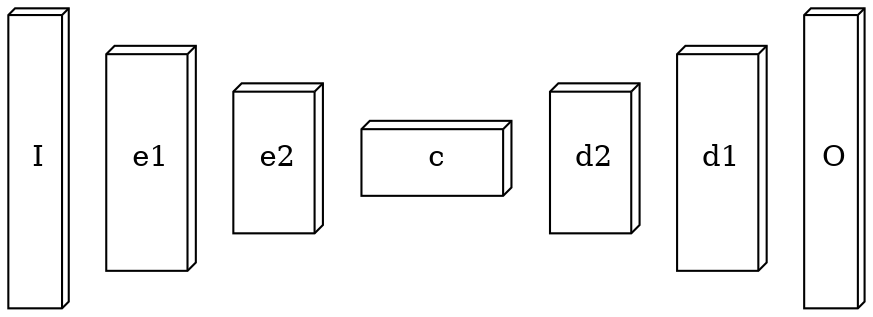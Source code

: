 digraph G {

  rank=LR;

  node [shape=box3d, label="I" width=0.4 height=2]; input_image;

  node [shape=box3d, label="e1" width=0.6 height=1.5]; enc_1;
  node [shape=box3d, label="e2" width=0.6 height=1]; enc_2;

  node [shape=box3d, label="c" width=1 height=0.5]; conv;

  node [shape=box3d, label="d2" width=0.6 height=1]; dec_2;
  node [shape=box3d, label="d1" width=0.6 height=1.5]; dec_1;

  node [shape=box3d, label="O" width=0.4 height=2]; output_image;

}
